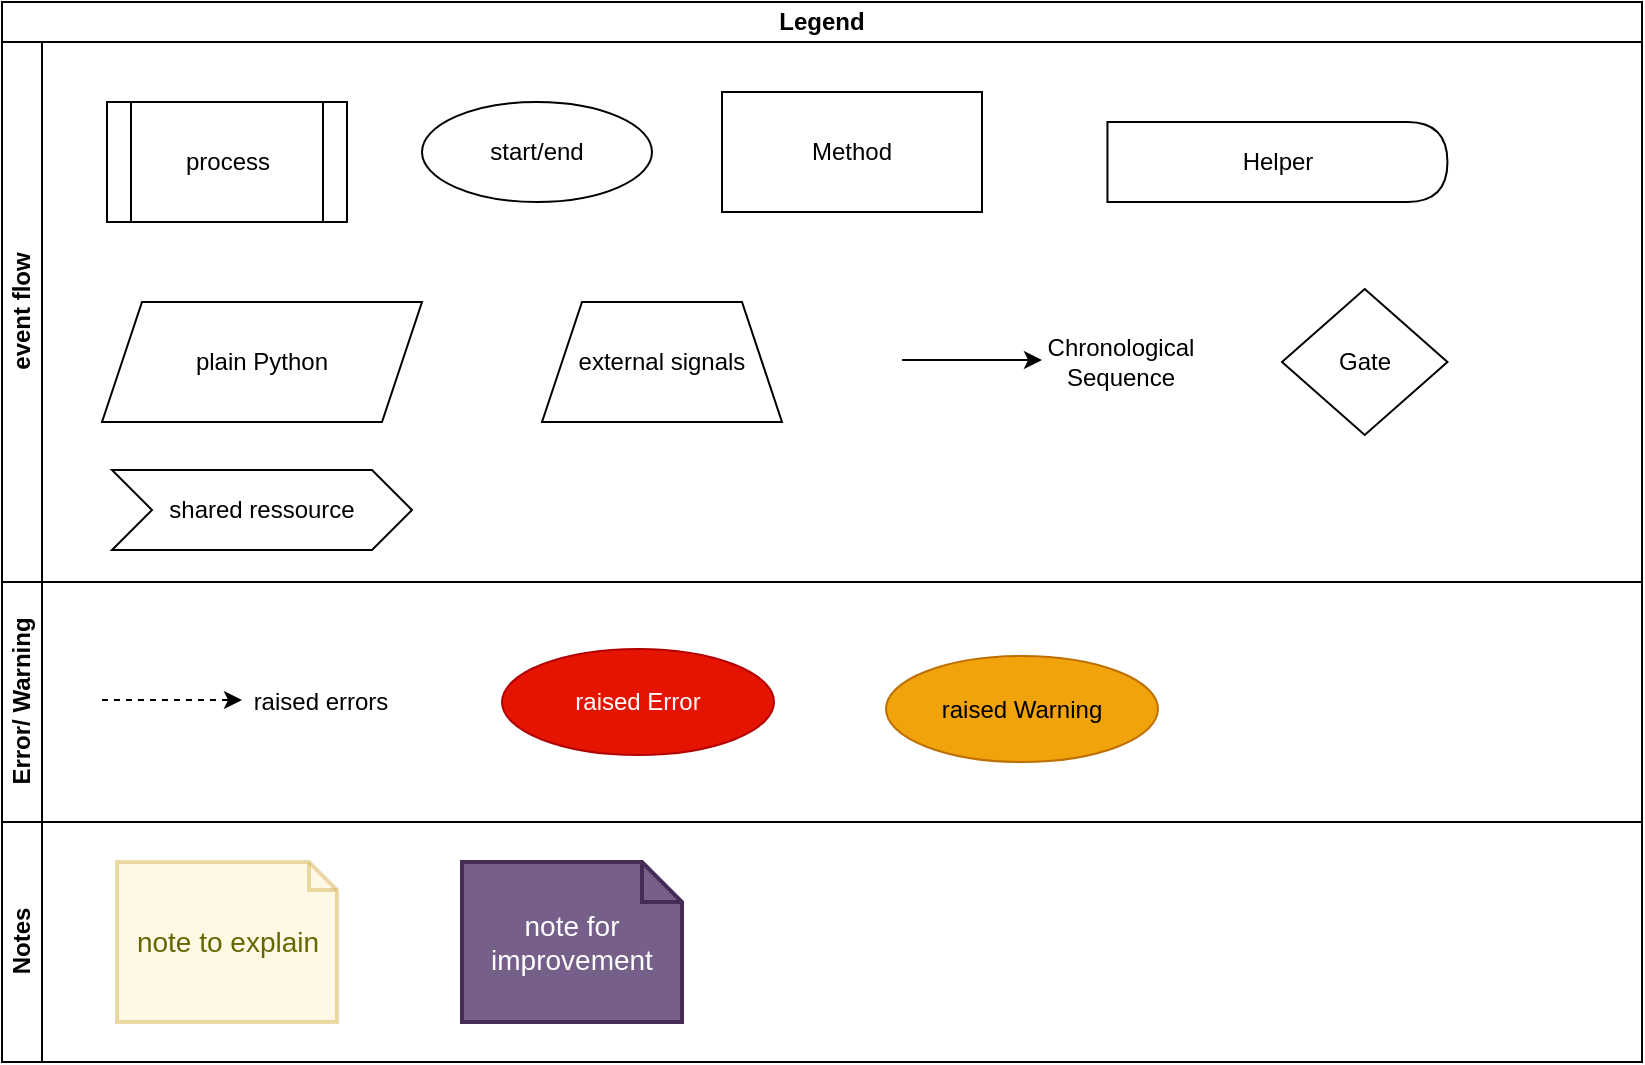 <mxfile pages="31">
    <diagram id="tes6gjWIuB-Xw_XX2HSq" name="Legend">
        <mxGraphModel dx="832" dy="307" grid="1" gridSize="10" guides="1" tooltips="1" connect="1" arrows="1" fold="1" page="1" pageScale="1" pageWidth="1100" pageHeight="850" math="0" shadow="0">
            <root>
                <mxCell id="0"/>
                <mxCell id="1" parent="0"/>
                <mxCell id="unwxUYylMrVXpR_ENPoR-2" value="Legend" style="swimlane;html=1;childLayout=stackLayout;resizeParent=1;resizeParentMax=0;horizontal=1;startSize=20;horizontalStack=0;whiteSpace=wrap;" parent="1" vertex="1">
                    <mxGeometry x="40" y="46" width="820" height="530" as="geometry">
                        <mxRectangle x="40" y="46" width="80" height="30" as="alternateBounds"/>
                    </mxGeometry>
                </mxCell>
                <mxCell id="unwxUYylMrVXpR_ENPoR-3" value="event flow" style="swimlane;html=1;startSize=20;horizontal=0;" parent="unwxUYylMrVXpR_ENPoR-2" vertex="1">
                    <mxGeometry y="20" width="820" height="270" as="geometry"/>
                </mxCell>
                <mxCell id="UwBjlf0i4u52B0KEvU_Y-1" value="process" style="shape=process;whiteSpace=wrap;html=1;backgroundOutline=1;" parent="unwxUYylMrVXpR_ENPoR-3" vertex="1">
                    <mxGeometry x="52.5" y="30" width="120" height="60" as="geometry"/>
                </mxCell>
                <mxCell id="ZTVlnvCu1oPu2bua0lhl-1" value="start/end" style="ellipse;whiteSpace=wrap;html=1;" parent="unwxUYylMrVXpR_ENPoR-3" vertex="1">
                    <mxGeometry x="210" y="30" width="115" height="50" as="geometry"/>
                </mxCell>
                <mxCell id="ZTVlnvCu1oPu2bua0lhl-2" value="Method" style="whiteSpace=wrap;html=1;rounded=0;" parent="unwxUYylMrVXpR_ENPoR-3" vertex="1">
                    <mxGeometry x="360" y="25" width="130" height="60" as="geometry"/>
                </mxCell>
                <mxCell id="ZTVlnvCu1oPu2bua0lhl-6" value="Gate" style="rhombus;whiteSpace=wrap;html=1;" parent="unwxUYylMrVXpR_ENPoR-3" vertex="1">
                    <mxGeometry x="640" y="123.5" width="82.73" height="73" as="geometry"/>
                </mxCell>
                <mxCell id="ZTVlnvCu1oPu2bua0lhl-7" value="&lt;span style=&quot;font-family: Helvetica; font-size: 12px; font-style: normal; font-variant-ligatures: normal; font-variant-caps: normal; font-weight: 400; letter-spacing: normal; orphans: 2; text-align: center; text-indent: 0px; text-transform: none; widows: 2; word-spacing: 0px; -webkit-text-stroke-width: 0px; text-decoration-thickness: initial; text-decoration-style: initial; text-decoration-color: initial; float: none; display: inline !important;&quot;&gt;Helper&lt;/span&gt;" style="shape=delay;whiteSpace=wrap;html=1;rounded=0;" parent="unwxUYylMrVXpR_ENPoR-3" vertex="1">
                    <mxGeometry x="552.73" y="40" width="170" height="40" as="geometry"/>
                </mxCell>
                <mxCell id="ZTVlnvCu1oPu2bua0lhl-5" value="&lt;span style=&quot;font-family: Helvetica; font-size: 12px; font-style: normal; font-variant-ligatures: normal; font-variant-caps: normal; font-weight: 400; letter-spacing: normal; orphans: 2; text-align: center; text-indent: 0px; text-transform: none; widows: 2; word-spacing: 0px; -webkit-text-stroke-width: 0px; text-decoration-thickness: initial; text-decoration-style: initial; text-decoration-color: initial; float: none; background-color: rgb(255, 255, 255); display: inline !important;&quot;&gt;&lt;font color=&quot;#000000&quot;&gt;plain Python&lt;/font&gt;&lt;/span&gt;" style="shape=parallelogram;perimeter=parallelogramPerimeter;whiteSpace=wrap;html=1;fixedSize=1;" parent="unwxUYylMrVXpR_ENPoR-3" vertex="1">
                    <mxGeometry x="50" y="130" width="160" height="60" as="geometry"/>
                </mxCell>
                <mxCell id="unwxUYylMrVXpR_ENPoR-1" value="external signals" style="shape=trapezoid;perimeter=trapezoidPerimeter;whiteSpace=wrap;html=1;fixedSize=1;" parent="unwxUYylMrVXpR_ENPoR-3" vertex="1">
                    <mxGeometry x="270" y="130" width="120" height="60" as="geometry"/>
                </mxCell>
                <mxCell id="jUpPP1JXqRc3SLJDzfIx-1" value="" style="edgeStyle=orthogonalEdgeStyle;rounded=0;jumpStyle=arc;orthogonalLoop=1;jettySize=auto;html=1;fontFamily=Helvetica;fontSize=12;fontColor=#FFFFFF;" parent="unwxUYylMrVXpR_ENPoR-3" edge="1">
                    <mxGeometry relative="1" as="geometry">
                        <mxPoint x="450.0" y="159.0" as="sourcePoint"/>
                        <mxPoint x="520.0" y="159.0" as="targetPoint"/>
                    </mxGeometry>
                </mxCell>
                <mxCell id="jUpPP1JXqRc3SLJDzfIx-2" value="Chronological Sequence" style="text;html=1;strokeColor=none;fillColor=none;align=center;verticalAlign=middle;whiteSpace=wrap;rounded=0;labelBackgroundColor=#FFFFFF;fontFamily=Helvetica;fontSize=12;fontColor=#000000;" parent="unwxUYylMrVXpR_ENPoR-3" vertex="1">
                    <mxGeometry x="519" y="145" width="81" height="30" as="geometry"/>
                </mxCell>
                <mxCell id="2" value="shared ressource" style="shape=step;perimeter=stepPerimeter;whiteSpace=wrap;html=1;fixedSize=1;" parent="unwxUYylMrVXpR_ENPoR-3" vertex="1">
                    <mxGeometry x="55" y="214" width="150" height="40" as="geometry"/>
                </mxCell>
                <mxCell id="unwxUYylMrVXpR_ENPoR-4" value="Error/ Warning" style="swimlane;html=1;startSize=20;horizontal=0;" parent="unwxUYylMrVXpR_ENPoR-2" vertex="1">
                    <mxGeometry y="290" width="820" height="120" as="geometry"/>
                </mxCell>
                <mxCell id="unwxUYylMrVXpR_ENPoR-6" value="" style="edgeStyle=orthogonalEdgeStyle;rounded=0;jumpStyle=arc;orthogonalLoop=1;jettySize=auto;html=1;fontFamily=Helvetica;fontSize=12;fontColor=#FFFFFF;dashed=1;" parent="unwxUYylMrVXpR_ENPoR-4" edge="1">
                    <mxGeometry relative="1" as="geometry">
                        <mxPoint x="50.0" y="59.0" as="sourcePoint"/>
                        <mxPoint x="120.0" y="59.0" as="targetPoint"/>
                    </mxGeometry>
                </mxCell>
                <mxCell id="unwxUYylMrVXpR_ENPoR-7" value="raised errors" style="text;html=1;strokeColor=none;fillColor=none;align=center;verticalAlign=middle;whiteSpace=wrap;rounded=0;labelBackgroundColor=#FFFFFF;fontFamily=Helvetica;fontSize=12;fontColor=#000000;" parent="unwxUYylMrVXpR_ENPoR-4" vertex="1">
                    <mxGeometry x="119" y="45" width="81" height="30" as="geometry"/>
                </mxCell>
                <mxCell id="ZTVlnvCu1oPu2bua0lhl-4" value="raised Error" style="ellipse;whiteSpace=wrap;html=1;fillColor=#e51400;fontColor=#ffffff;strokeColor=#B20000;" parent="unwxUYylMrVXpR_ENPoR-4" vertex="1">
                    <mxGeometry x="250" y="33.5" width="136" height="53" as="geometry"/>
                </mxCell>
                <mxCell id="ZTVlnvCu1oPu2bua0lhl-3" value="raised Warning" style="ellipse;whiteSpace=wrap;html=1;fillColor=#f0a30a;fontColor=#000000;strokeColor=#BD7000;" parent="unwxUYylMrVXpR_ENPoR-4" vertex="1">
                    <mxGeometry x="442" y="37" width="136" height="53" as="geometry"/>
                </mxCell>
                <mxCell id="unwxUYylMrVXpR_ENPoR-5" value="Notes" style="swimlane;html=1;startSize=20;horizontal=0;" parent="unwxUYylMrVXpR_ENPoR-2" vertex="1">
                    <mxGeometry y="410" width="820" height="120" as="geometry"/>
                </mxCell>
                <mxCell id="ZTVlnvCu1oPu2bua0lhl-8" value="note to explain" style="shape=note;strokeWidth=2;fontSize=14;size=14;whiteSpace=wrap;html=1;fillColor=#fff2cc;strokeColor=#d6b656;fontColor=#666600;opacity=50;" parent="unwxUYylMrVXpR_ENPoR-5" vertex="1">
                    <mxGeometry x="57.5" y="20" width="110.0" height="80" as="geometry"/>
                </mxCell>
                <mxCell id="ZTVlnvCu1oPu2bua0lhl-9" value="note for improvement" style="shape=note;strokeWidth=2;fontSize=14;size=20;whiteSpace=wrap;html=1;fillColor=#76608a;strokeColor=#432D57;fontColor=#ffffff;" parent="unwxUYylMrVXpR_ENPoR-5" vertex="1">
                    <mxGeometry x="230.0" y="20" width="110.0" height="80" as="geometry"/>
                </mxCell>
            </root>
        </mxGraphModel>
    </diagram>
</mxfile>